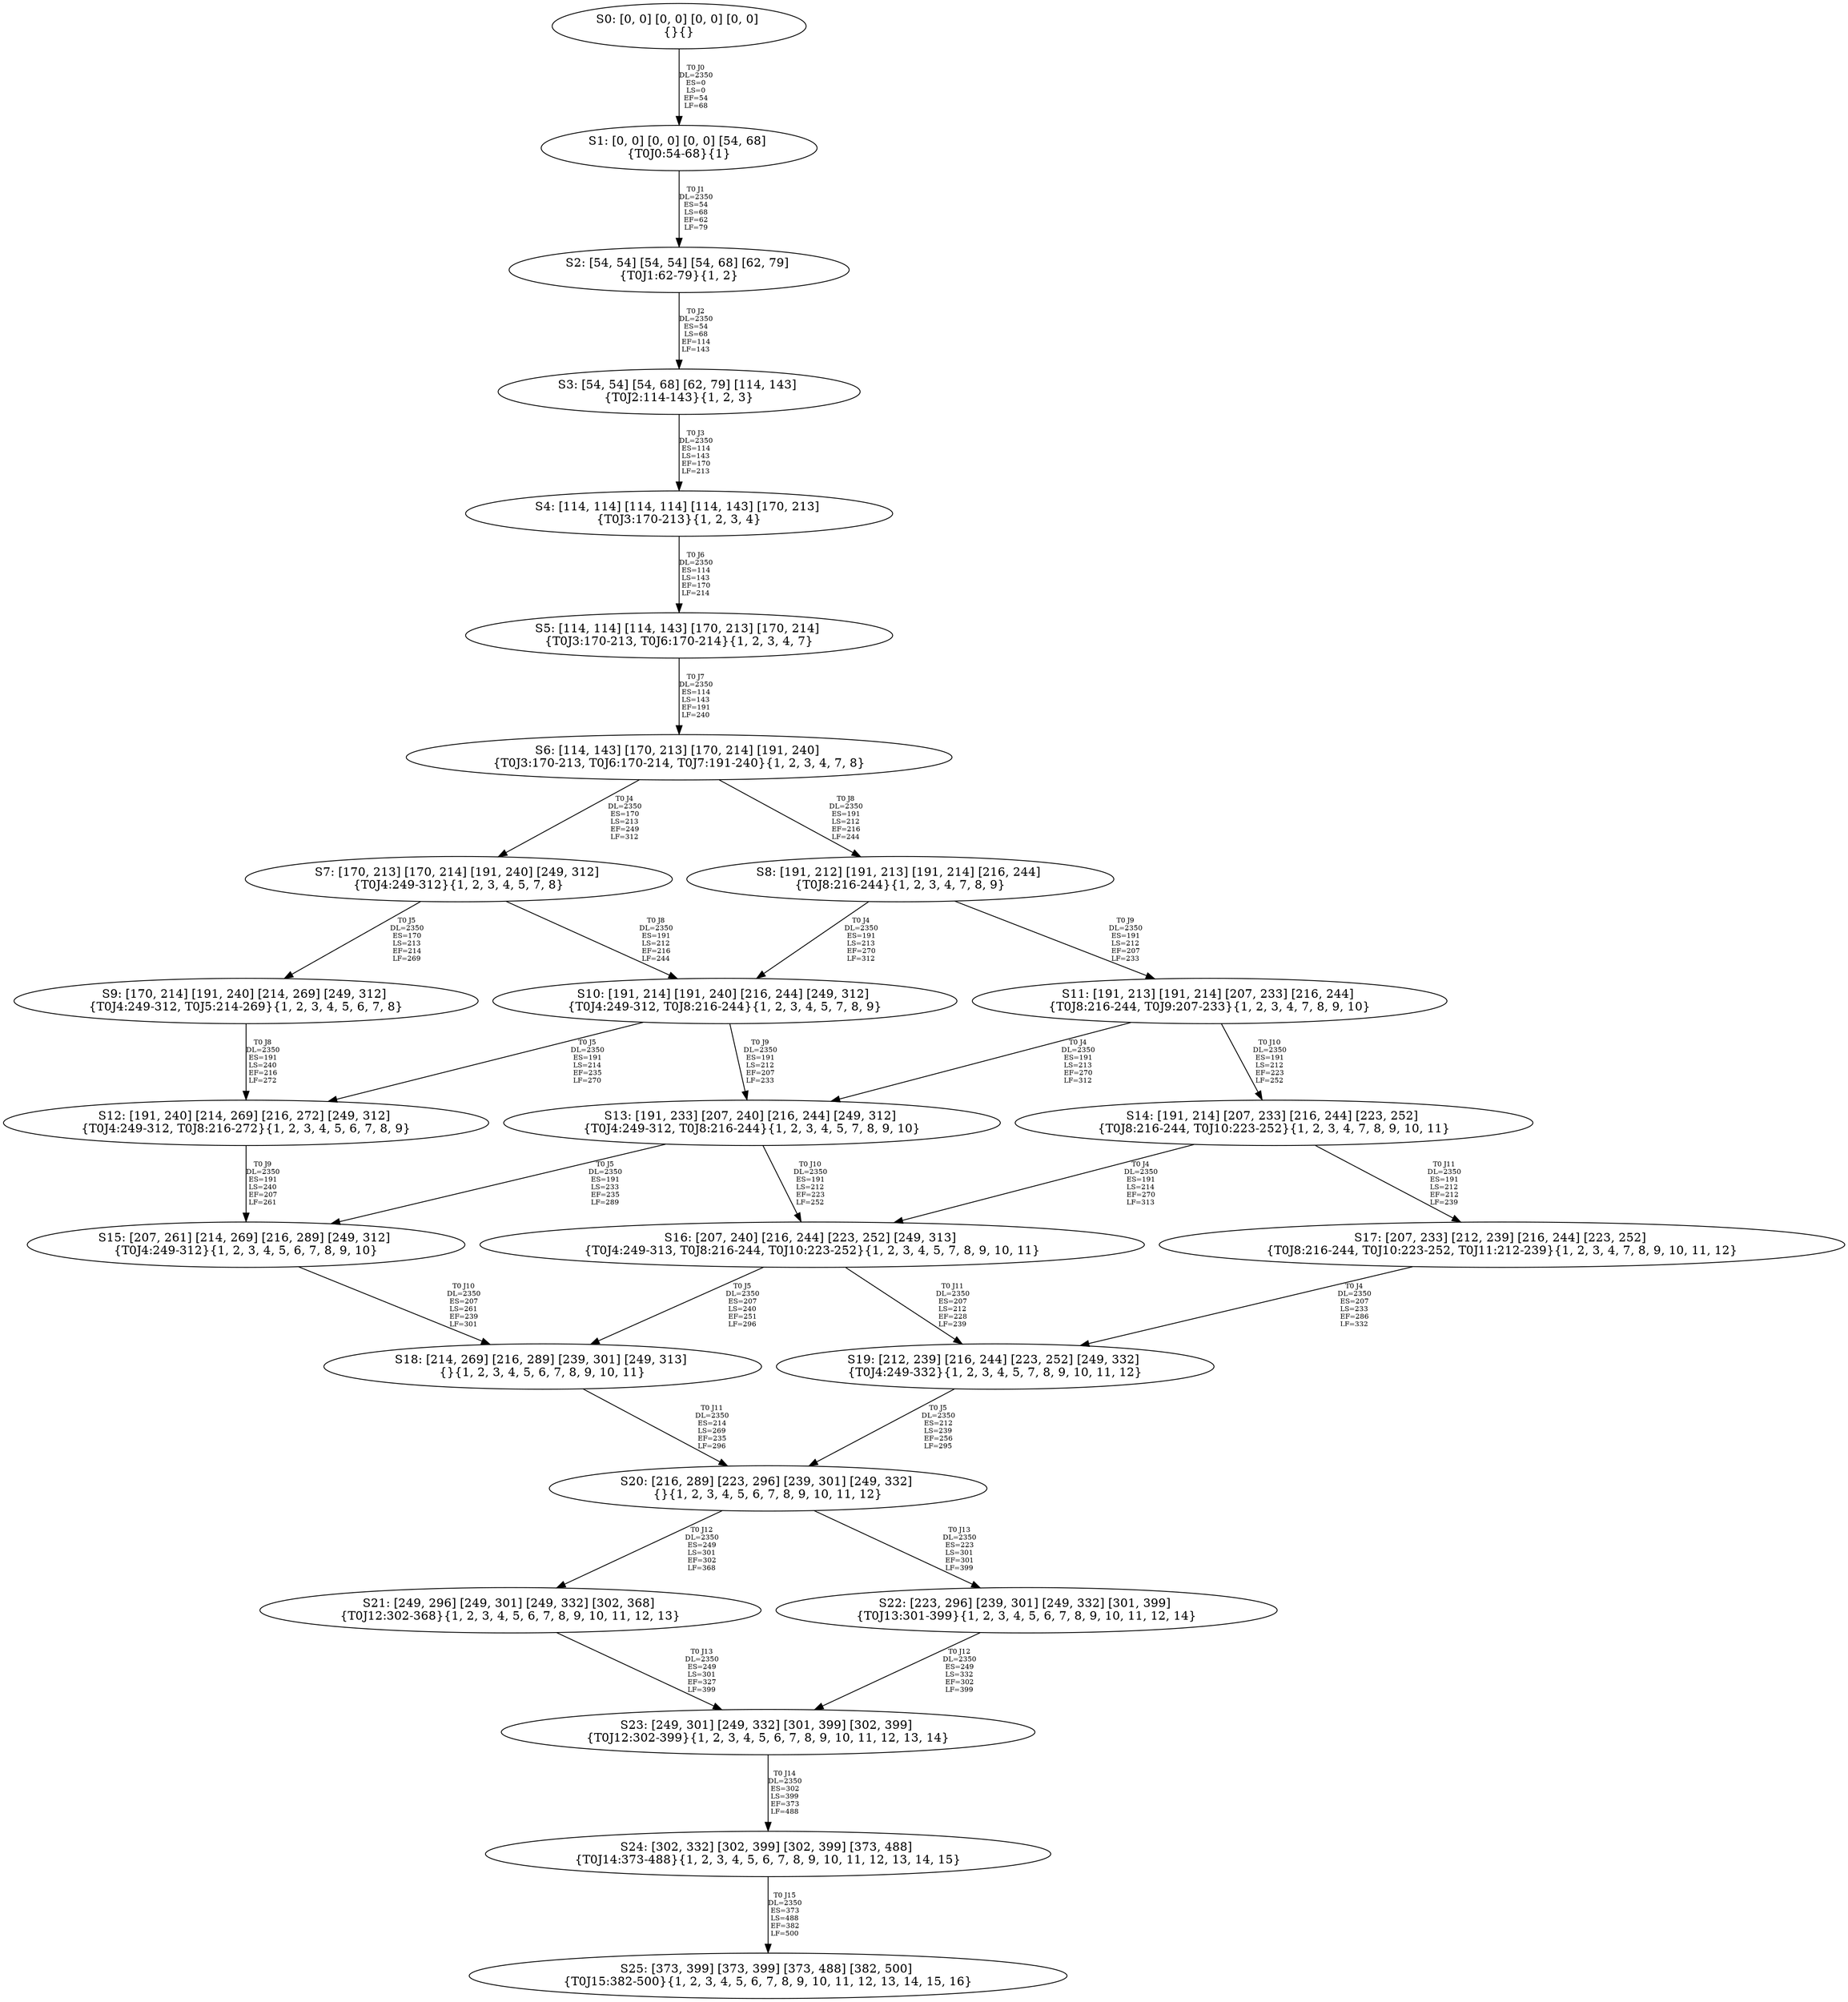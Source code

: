 digraph {
	S0[label="S0: [0, 0] [0, 0] [0, 0] [0, 0] \n{}{}"];
	S1[label="S1: [0, 0] [0, 0] [0, 0] [54, 68] \n{T0J0:54-68}{1}"];
	S2[label="S2: [54, 54] [54, 54] [54, 68] [62, 79] \n{T0J1:62-79}{1, 2}"];
	S3[label="S3: [54, 54] [54, 68] [62, 79] [114, 143] \n{T0J2:114-143}{1, 2, 3}"];
	S4[label="S4: [114, 114] [114, 114] [114, 143] [170, 213] \n{T0J3:170-213}{1, 2, 3, 4}"];
	S5[label="S5: [114, 114] [114, 143] [170, 213] [170, 214] \n{T0J3:170-213, T0J6:170-214}{1, 2, 3, 4, 7}"];
	S6[label="S6: [114, 143] [170, 213] [170, 214] [191, 240] \n{T0J3:170-213, T0J6:170-214, T0J7:191-240}{1, 2, 3, 4, 7, 8}"];
	S7[label="S7: [170, 213] [170, 214] [191, 240] [249, 312] \n{T0J4:249-312}{1, 2, 3, 4, 5, 7, 8}"];
	S8[label="S8: [191, 212] [191, 213] [191, 214] [216, 244] \n{T0J8:216-244}{1, 2, 3, 4, 7, 8, 9}"];
	S9[label="S9: [170, 214] [191, 240] [214, 269] [249, 312] \n{T0J4:249-312, T0J5:214-269}{1, 2, 3, 4, 5, 6, 7, 8}"];
	S10[label="S10: [191, 214] [191, 240] [216, 244] [249, 312] \n{T0J4:249-312, T0J8:216-244}{1, 2, 3, 4, 5, 7, 8, 9}"];
	S11[label="S11: [191, 213] [191, 214] [207, 233] [216, 244] \n{T0J8:216-244, T0J9:207-233}{1, 2, 3, 4, 7, 8, 9, 10}"];
	S12[label="S12: [191, 240] [214, 269] [216, 272] [249, 312] \n{T0J4:249-312, T0J8:216-272}{1, 2, 3, 4, 5, 6, 7, 8, 9}"];
	S13[label="S13: [191, 233] [207, 240] [216, 244] [249, 312] \n{T0J4:249-312, T0J8:216-244}{1, 2, 3, 4, 5, 7, 8, 9, 10}"];
	S14[label="S14: [191, 214] [207, 233] [216, 244] [223, 252] \n{T0J8:216-244, T0J10:223-252}{1, 2, 3, 4, 7, 8, 9, 10, 11}"];
	S15[label="S15: [207, 261] [214, 269] [216, 289] [249, 312] \n{T0J4:249-312}{1, 2, 3, 4, 5, 6, 7, 8, 9, 10}"];
	S16[label="S16: [207, 240] [216, 244] [223, 252] [249, 313] \n{T0J4:249-313, T0J8:216-244, T0J10:223-252}{1, 2, 3, 4, 5, 7, 8, 9, 10, 11}"];
	S17[label="S17: [207, 233] [212, 239] [216, 244] [223, 252] \n{T0J8:216-244, T0J10:223-252, T0J11:212-239}{1, 2, 3, 4, 7, 8, 9, 10, 11, 12}"];
	S18[label="S18: [214, 269] [216, 289] [239, 301] [249, 313] \n{}{1, 2, 3, 4, 5, 6, 7, 8, 9, 10, 11}"];
	S19[label="S19: [212, 239] [216, 244] [223, 252] [249, 332] \n{T0J4:249-332}{1, 2, 3, 4, 5, 7, 8, 9, 10, 11, 12}"];
	S20[label="S20: [216, 289] [223, 296] [239, 301] [249, 332] \n{}{1, 2, 3, 4, 5, 6, 7, 8, 9, 10, 11, 12}"];
	S21[label="S21: [249, 296] [249, 301] [249, 332] [302, 368] \n{T0J12:302-368}{1, 2, 3, 4, 5, 6, 7, 8, 9, 10, 11, 12, 13}"];
	S22[label="S22: [223, 296] [239, 301] [249, 332] [301, 399] \n{T0J13:301-399}{1, 2, 3, 4, 5, 6, 7, 8, 9, 10, 11, 12, 14}"];
	S23[label="S23: [249, 301] [249, 332] [301, 399] [302, 399] \n{T0J12:302-399}{1, 2, 3, 4, 5, 6, 7, 8, 9, 10, 11, 12, 13, 14}"];
	S24[label="S24: [302, 332] [302, 399] [302, 399] [373, 488] \n{T0J14:373-488}{1, 2, 3, 4, 5, 6, 7, 8, 9, 10, 11, 12, 13, 14, 15}"];
	S25[label="S25: [373, 399] [373, 399] [373, 488] [382, 500] \n{T0J15:382-500}{1, 2, 3, 4, 5, 6, 7, 8, 9, 10, 11, 12, 13, 14, 15, 16}"];
	S0 -> S1[label="T0 J0\nDL=2350\nES=0\nLS=0\nEF=54\nLF=68",fontsize=8];
	S1 -> S2[label="T0 J1\nDL=2350\nES=54\nLS=68\nEF=62\nLF=79",fontsize=8];
	S2 -> S3[label="T0 J2\nDL=2350\nES=54\nLS=68\nEF=114\nLF=143",fontsize=8];
	S3 -> S4[label="T0 J3\nDL=2350\nES=114\nLS=143\nEF=170\nLF=213",fontsize=8];
	S4 -> S5[label="T0 J6\nDL=2350\nES=114\nLS=143\nEF=170\nLF=214",fontsize=8];
	S5 -> S6[label="T0 J7\nDL=2350\nES=114\nLS=143\nEF=191\nLF=240",fontsize=8];
	S6 -> S7[label="T0 J4\nDL=2350\nES=170\nLS=213\nEF=249\nLF=312",fontsize=8];
	S6 -> S8[label="T0 J8\nDL=2350\nES=191\nLS=212\nEF=216\nLF=244",fontsize=8];
	S7 -> S9[label="T0 J5\nDL=2350\nES=170\nLS=213\nEF=214\nLF=269",fontsize=8];
	S7 -> S10[label="T0 J8\nDL=2350\nES=191\nLS=212\nEF=216\nLF=244",fontsize=8];
	S8 -> S10[label="T0 J4\nDL=2350\nES=191\nLS=213\nEF=270\nLF=312",fontsize=8];
	S8 -> S11[label="T0 J9\nDL=2350\nES=191\nLS=212\nEF=207\nLF=233",fontsize=8];
	S9 -> S12[label="T0 J8\nDL=2350\nES=191\nLS=240\nEF=216\nLF=272",fontsize=8];
	S10 -> S12[label="T0 J5\nDL=2350\nES=191\nLS=214\nEF=235\nLF=270",fontsize=8];
	S10 -> S13[label="T0 J9\nDL=2350\nES=191\nLS=212\nEF=207\nLF=233",fontsize=8];
	S11 -> S13[label="T0 J4\nDL=2350\nES=191\nLS=213\nEF=270\nLF=312",fontsize=8];
	S11 -> S14[label="T0 J10\nDL=2350\nES=191\nLS=212\nEF=223\nLF=252",fontsize=8];
	S12 -> S15[label="T0 J9\nDL=2350\nES=191\nLS=240\nEF=207\nLF=261",fontsize=8];
	S13 -> S15[label="T0 J5\nDL=2350\nES=191\nLS=233\nEF=235\nLF=289",fontsize=8];
	S13 -> S16[label="T0 J10\nDL=2350\nES=191\nLS=212\nEF=223\nLF=252",fontsize=8];
	S14 -> S16[label="T0 J4\nDL=2350\nES=191\nLS=214\nEF=270\nLF=313",fontsize=8];
	S14 -> S17[label="T0 J11\nDL=2350\nES=191\nLS=212\nEF=212\nLF=239",fontsize=8];
	S15 -> S18[label="T0 J10\nDL=2350\nES=207\nLS=261\nEF=239\nLF=301",fontsize=8];
	S16 -> S18[label="T0 J5\nDL=2350\nES=207\nLS=240\nEF=251\nLF=296",fontsize=8];
	S16 -> S19[label="T0 J11\nDL=2350\nES=207\nLS=212\nEF=228\nLF=239",fontsize=8];
	S17 -> S19[label="T0 J4\nDL=2350\nES=207\nLS=233\nEF=286\nLF=332",fontsize=8];
	S18 -> S20[label="T0 J11\nDL=2350\nES=214\nLS=269\nEF=235\nLF=296",fontsize=8];
	S19 -> S20[label="T0 J5\nDL=2350\nES=212\nLS=239\nEF=256\nLF=295",fontsize=8];
	S20 -> S21[label="T0 J12\nDL=2350\nES=249\nLS=301\nEF=302\nLF=368",fontsize=8];
	S20 -> S22[label="T0 J13\nDL=2350\nES=223\nLS=301\nEF=301\nLF=399",fontsize=8];
	S21 -> S23[label="T0 J13\nDL=2350\nES=249\nLS=301\nEF=327\nLF=399",fontsize=8];
	S22 -> S23[label="T0 J12\nDL=2350\nES=249\nLS=332\nEF=302\nLF=399",fontsize=8];
	S23 -> S24[label="T0 J14\nDL=2350\nES=302\nLS=399\nEF=373\nLF=488",fontsize=8];
	S24 -> S25[label="T0 J15\nDL=2350\nES=373\nLS=488\nEF=382\nLF=500",fontsize=8];
}

